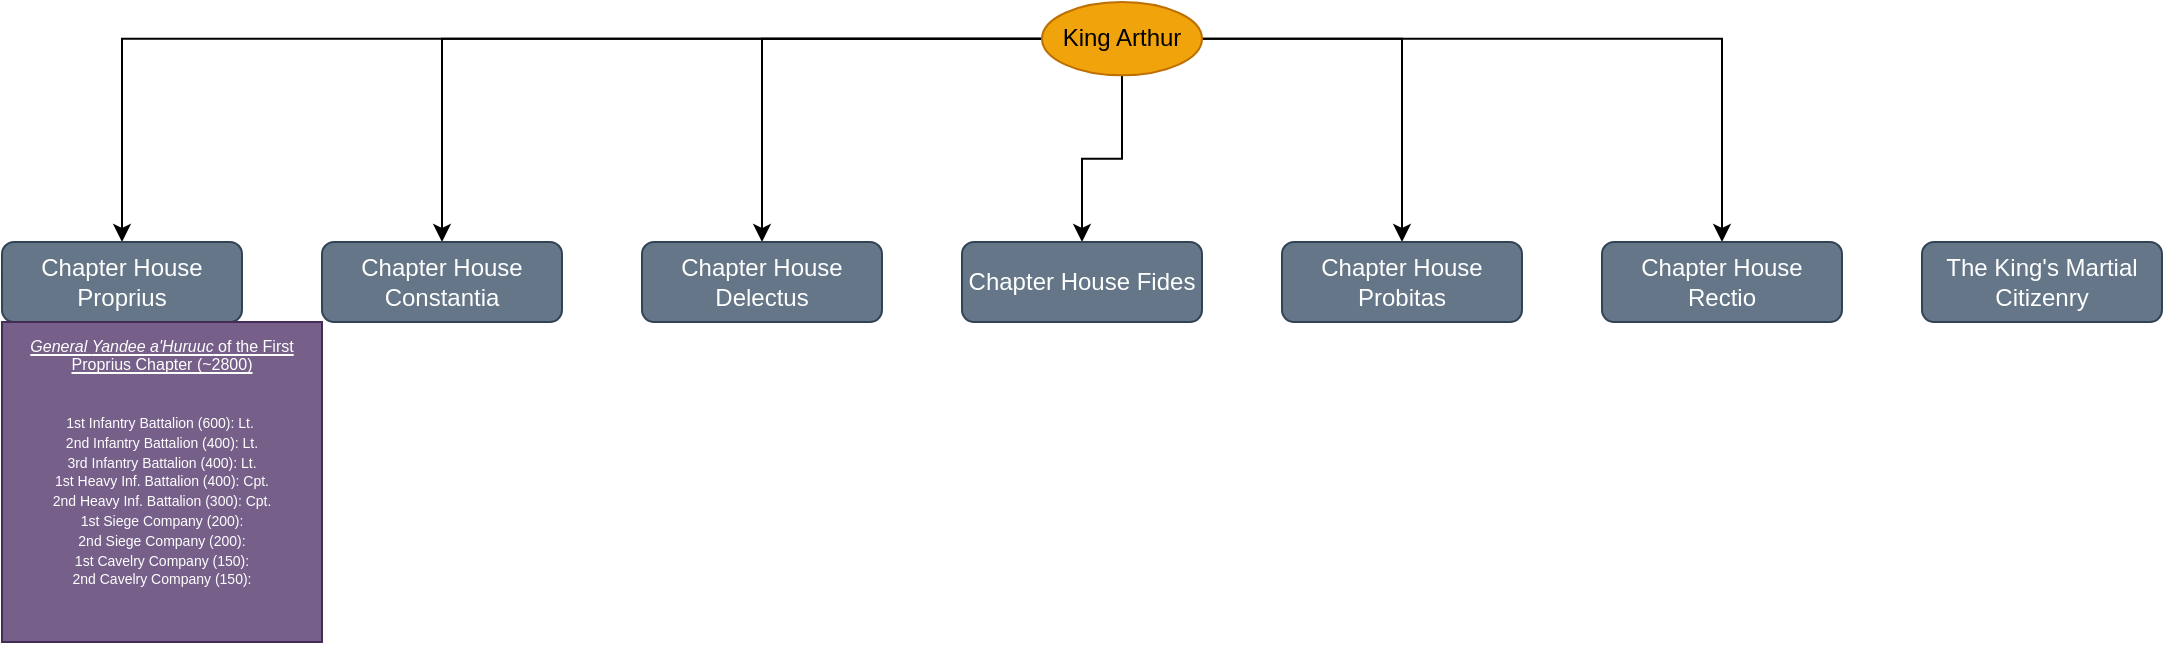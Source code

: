 <mxfile version="24.2.5" type="device">
  <diagram name="Page-1" id="vaaE-TzV1ldjhuw6Nl8k">
    <mxGraphModel dx="388" dy="364" grid="1" gridSize="10" guides="1" tooltips="1" connect="0" arrows="1" fold="1" page="1" pageScale="1" pageWidth="1100" pageHeight="850" math="0" shadow="0">
      <root>
        <mxCell id="0" />
        <mxCell id="1" parent="0" />
        <mxCell id="9_GGDiPJYG0LoLFztz67-10" style="edgeStyle=orthogonalEdgeStyle;rounded=0;orthogonalLoop=1;jettySize=auto;html=1;entryX=0.5;entryY=0;entryDx=0;entryDy=0;" edge="1" parent="1" source="9_GGDiPJYG0LoLFztz67-1" target="9_GGDiPJYG0LoLFztz67-8">
          <mxGeometry relative="1" as="geometry" />
        </mxCell>
        <mxCell id="9_GGDiPJYG0LoLFztz67-11" style="edgeStyle=orthogonalEdgeStyle;rounded=0;orthogonalLoop=1;jettySize=auto;html=1;entryX=0.5;entryY=0;entryDx=0;entryDy=0;" edge="1" parent="1" source="9_GGDiPJYG0LoLFztz67-1" target="9_GGDiPJYG0LoLFztz67-6">
          <mxGeometry relative="1" as="geometry" />
        </mxCell>
        <mxCell id="9_GGDiPJYG0LoLFztz67-12" style="edgeStyle=orthogonalEdgeStyle;rounded=0;orthogonalLoop=1;jettySize=auto;html=1;entryX=0.5;entryY=0;entryDx=0;entryDy=0;" edge="1" parent="1" source="9_GGDiPJYG0LoLFztz67-1" target="9_GGDiPJYG0LoLFztz67-5">
          <mxGeometry relative="1" as="geometry" />
        </mxCell>
        <mxCell id="9_GGDiPJYG0LoLFztz67-13" style="edgeStyle=orthogonalEdgeStyle;rounded=0;orthogonalLoop=1;jettySize=auto;html=1;entryX=0.5;entryY=0;entryDx=0;entryDy=0;" edge="1" parent="1" source="9_GGDiPJYG0LoLFztz67-1" target="9_GGDiPJYG0LoLFztz67-3">
          <mxGeometry relative="1" as="geometry" />
        </mxCell>
        <mxCell id="9_GGDiPJYG0LoLFztz67-14" style="edgeStyle=orthogonalEdgeStyle;rounded=0;orthogonalLoop=1;jettySize=auto;html=1;entryX=0.5;entryY=0;entryDx=0;entryDy=0;" edge="1" parent="1" source="9_GGDiPJYG0LoLFztz67-1" target="9_GGDiPJYG0LoLFztz67-4">
          <mxGeometry relative="1" as="geometry" />
        </mxCell>
        <mxCell id="9_GGDiPJYG0LoLFztz67-15" style="edgeStyle=orthogonalEdgeStyle;rounded=0;orthogonalLoop=1;jettySize=auto;html=1;entryX=0.5;entryY=0;entryDx=0;entryDy=0;" edge="1" parent="1" source="9_GGDiPJYG0LoLFztz67-1" target="9_GGDiPJYG0LoLFztz67-7">
          <mxGeometry relative="1" as="geometry" />
        </mxCell>
        <mxCell id="9_GGDiPJYG0LoLFztz67-1" value="King Arthur" style="ellipse;whiteSpace=wrap;html=1;fontSize=12;fillColor=#f0a30a;fontColor=#000000;strokeColor=#BD7000;" vertex="1" parent="1">
          <mxGeometry x="520" width="80" height="36.67" as="geometry" />
        </mxCell>
        <mxCell id="9_GGDiPJYG0LoLFztz67-3" value="Chapter House Fides" style="rounded=1;whiteSpace=wrap;html=1;fillColor=#647687;fontColor=#ffffff;strokeColor=#314354;" vertex="1" parent="1">
          <mxGeometry x="480" y="120" width="120" height="40" as="geometry" />
        </mxCell>
        <mxCell id="9_GGDiPJYG0LoLFztz67-4" value="Chapter House Probitas" style="rounded=1;whiteSpace=wrap;html=1;fillColor=#647687;fontColor=#ffffff;strokeColor=#314354;" vertex="1" parent="1">
          <mxGeometry x="640" y="120" width="120" height="40" as="geometry" />
        </mxCell>
        <mxCell id="9_GGDiPJYG0LoLFztz67-5" value="Chapter House Delectus" style="rounded=1;whiteSpace=wrap;html=1;fillColor=#647687;fontColor=#ffffff;strokeColor=#314354;" vertex="1" parent="1">
          <mxGeometry x="320" y="120" width="120" height="40" as="geometry" />
        </mxCell>
        <mxCell id="9_GGDiPJYG0LoLFztz67-6" value="Chapter House Constantia" style="rounded=1;whiteSpace=wrap;html=1;fillColor=#647687;fontColor=#ffffff;strokeColor=#314354;" vertex="1" parent="1">
          <mxGeometry x="160" y="120" width="120" height="40" as="geometry" />
        </mxCell>
        <mxCell id="9_GGDiPJYG0LoLFztz67-7" value="Chapter House Rectio" style="rounded=1;whiteSpace=wrap;html=1;fillColor=#647687;fontColor=#ffffff;strokeColor=#314354;" vertex="1" parent="1">
          <mxGeometry x="800" y="120" width="120" height="40" as="geometry" />
        </mxCell>
        <mxCell id="9_GGDiPJYG0LoLFztz67-8" value="Chapter House Proprius" style="rounded=1;whiteSpace=wrap;html=1;fillColor=#647687;fontColor=#ffffff;strokeColor=#314354;" vertex="1" parent="1">
          <mxGeometry y="120" width="120" height="40" as="geometry" />
        </mxCell>
        <mxCell id="9_GGDiPJYG0LoLFztz67-9" value="The King&#39;s Martial Citizenry" style="rounded=1;whiteSpace=wrap;html=1;fillColor=#647687;fontColor=#ffffff;strokeColor=#314354;" vertex="1" parent="1">
          <mxGeometry x="960" y="120" width="120" height="40" as="geometry" />
        </mxCell>
        <mxCell id="9_GGDiPJYG0LoLFztz67-17" value="&lt;u&gt;&lt;i&gt;General&amp;nbsp;&lt;/i&gt;&lt;span style=&quot;background-color: initial;&quot;&gt;&lt;i&gt;Yandee a&#39;Huruuc&lt;/i&gt; of the First Proprius Chapter (~2800)&lt;/span&gt;&lt;/u&gt;&lt;div&gt;&lt;u&gt;&lt;br&gt;&lt;/u&gt;&lt;/div&gt;&lt;div&gt;&lt;u&gt;&lt;br&gt;&lt;/u&gt;&lt;/div&gt;&lt;div style=&quot;line-height: 140%; font-size: 7px;&quot;&gt;&lt;font style=&quot;font-size: 7px;&quot;&gt;1st Infantry Battalion (600): Lt.&amp;nbsp;&lt;/font&gt;&lt;/div&gt;&lt;div style=&quot;line-height: 140%; font-size: 7px;&quot;&gt;&lt;font style=&quot;font-size: 7px;&quot;&gt;2nd&amp;nbsp;&lt;span style=&quot;background-color: initial;&quot;&gt;Infantry&lt;/span&gt;&lt;span style=&quot;background-color: initial;&quot;&gt;&amp;nbsp;&lt;/span&gt;Battalion&lt;span style=&quot;background-color: initial;&quot;&gt;&amp;nbsp;(400): Lt.&lt;/span&gt;&lt;/font&gt;&lt;/div&gt;&lt;div style=&quot;line-height: 140%; font-size: 7px;&quot;&gt;&lt;font style=&quot;font-size: 7px;&quot;&gt;3rd&amp;nbsp;&lt;span style=&quot;background-color: initial;&quot;&gt;Infantry&lt;/span&gt;&lt;span style=&quot;background-color: initial;&quot;&gt;&amp;nbsp;&lt;/span&gt;Battalion&lt;span style=&quot;background-color: initial;&quot;&gt;&amp;nbsp;(400): Lt.&lt;/span&gt;&lt;/font&gt;&lt;/div&gt;&lt;div style=&quot;line-height: 140%; font-size: 7px;&quot;&gt;&lt;span style=&quot;background-color: initial;&quot;&gt;&lt;font style=&quot;font-size: 7px;&quot;&gt;1st Heavy Inf. Battalion (400): Cpt.&lt;/font&gt;&lt;/span&gt;&lt;/div&gt;&lt;div style=&quot;line-height: 140%; font-size: 7px;&quot;&gt;&lt;span style=&quot;background-color: initial;&quot;&gt;&lt;font style=&quot;font-size: 7px;&quot;&gt;2nd Heavy Inf. Battalion (300): Cpt.&lt;/font&gt;&lt;/span&gt;&lt;/div&gt;&lt;div style=&quot;line-height: 140%; font-size: 7px;&quot;&gt;&lt;span style=&quot;background-color: initial;&quot;&gt;1st Siege Company&amp;nbsp;&lt;/span&gt;&lt;span style=&quot;background-color: initial;&quot;&gt;(200):&lt;/span&gt;&lt;/div&gt;&lt;div style=&quot;line-height: 140%; font-size: 7px;&quot;&gt;&lt;span style=&quot;background-color: initial;&quot;&gt;&lt;font style=&quot;font-size: 7px;&quot;&gt;2nd Siege Company (200):&lt;/font&gt;&lt;/span&gt;&lt;/div&gt;&lt;div style=&quot;line-height: 140%; font-size: 7px;&quot;&gt;&lt;font style=&quot;font-size: 7px;&quot;&gt;1st Cavelry Company (150):&lt;/font&gt;&lt;/div&gt;&lt;div style=&quot;line-height: 140%; font-size: 7px;&quot;&gt;&lt;font style=&quot;font-size: 7px;&quot;&gt;2nd Cavelry Company (150):&lt;/font&gt;&lt;/div&gt;&lt;div&gt;&lt;br&gt;&lt;/div&gt;&lt;div&gt;&lt;br&gt;&lt;/div&gt;" style="rounded=0;whiteSpace=wrap;html=1;fillColor=#76608a;fontColor=#ffffff;strokeColor=#432D57;fontSize=8;" vertex="1" parent="1">
          <mxGeometry y="160" width="160" height="160" as="geometry" />
        </mxCell>
      </root>
    </mxGraphModel>
  </diagram>
</mxfile>
